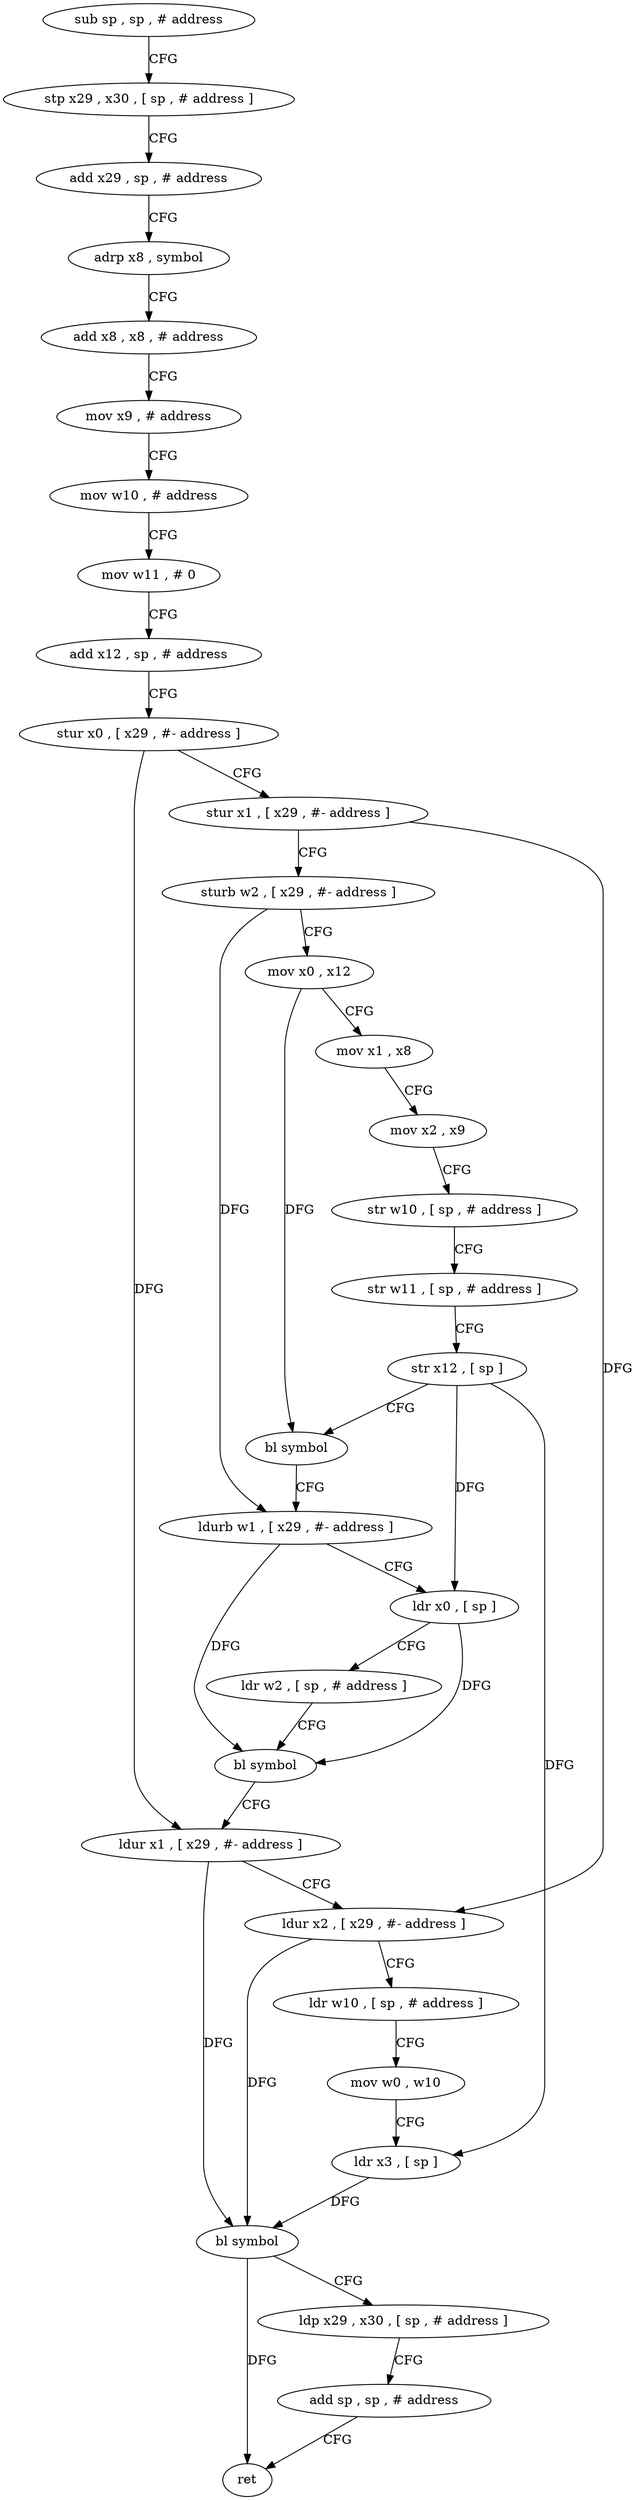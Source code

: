 digraph "func" {
"4220392" [label = "sub sp , sp , # address" ]
"4220396" [label = "stp x29 , x30 , [ sp , # address ]" ]
"4220400" [label = "add x29 , sp , # address" ]
"4220404" [label = "adrp x8 , symbol" ]
"4220408" [label = "add x8 , x8 , # address" ]
"4220412" [label = "mov x9 , # address" ]
"4220416" [label = "mov w10 , # address" ]
"4220420" [label = "mov w11 , # 0" ]
"4220424" [label = "add x12 , sp , # address" ]
"4220428" [label = "stur x0 , [ x29 , #- address ]" ]
"4220432" [label = "stur x1 , [ x29 , #- address ]" ]
"4220436" [label = "sturb w2 , [ x29 , #- address ]" ]
"4220440" [label = "mov x0 , x12" ]
"4220444" [label = "mov x1 , x8" ]
"4220448" [label = "mov x2 , x9" ]
"4220452" [label = "str w10 , [ sp , # address ]" ]
"4220456" [label = "str w11 , [ sp , # address ]" ]
"4220460" [label = "str x12 , [ sp ]" ]
"4220464" [label = "bl symbol" ]
"4220468" [label = "ldurb w1 , [ x29 , #- address ]" ]
"4220472" [label = "ldr x0 , [ sp ]" ]
"4220476" [label = "ldr w2 , [ sp , # address ]" ]
"4220480" [label = "bl symbol" ]
"4220484" [label = "ldur x1 , [ x29 , #- address ]" ]
"4220488" [label = "ldur x2 , [ x29 , #- address ]" ]
"4220492" [label = "ldr w10 , [ sp , # address ]" ]
"4220496" [label = "mov w0 , w10" ]
"4220500" [label = "ldr x3 , [ sp ]" ]
"4220504" [label = "bl symbol" ]
"4220508" [label = "ldp x29 , x30 , [ sp , # address ]" ]
"4220512" [label = "add sp , sp , # address" ]
"4220516" [label = "ret" ]
"4220392" -> "4220396" [ label = "CFG" ]
"4220396" -> "4220400" [ label = "CFG" ]
"4220400" -> "4220404" [ label = "CFG" ]
"4220404" -> "4220408" [ label = "CFG" ]
"4220408" -> "4220412" [ label = "CFG" ]
"4220412" -> "4220416" [ label = "CFG" ]
"4220416" -> "4220420" [ label = "CFG" ]
"4220420" -> "4220424" [ label = "CFG" ]
"4220424" -> "4220428" [ label = "CFG" ]
"4220428" -> "4220432" [ label = "CFG" ]
"4220428" -> "4220484" [ label = "DFG" ]
"4220432" -> "4220436" [ label = "CFG" ]
"4220432" -> "4220488" [ label = "DFG" ]
"4220436" -> "4220440" [ label = "CFG" ]
"4220436" -> "4220468" [ label = "DFG" ]
"4220440" -> "4220444" [ label = "CFG" ]
"4220440" -> "4220464" [ label = "DFG" ]
"4220444" -> "4220448" [ label = "CFG" ]
"4220448" -> "4220452" [ label = "CFG" ]
"4220452" -> "4220456" [ label = "CFG" ]
"4220456" -> "4220460" [ label = "CFG" ]
"4220460" -> "4220464" [ label = "CFG" ]
"4220460" -> "4220472" [ label = "DFG" ]
"4220460" -> "4220500" [ label = "DFG" ]
"4220464" -> "4220468" [ label = "CFG" ]
"4220468" -> "4220472" [ label = "CFG" ]
"4220468" -> "4220480" [ label = "DFG" ]
"4220472" -> "4220476" [ label = "CFG" ]
"4220472" -> "4220480" [ label = "DFG" ]
"4220476" -> "4220480" [ label = "CFG" ]
"4220480" -> "4220484" [ label = "CFG" ]
"4220484" -> "4220488" [ label = "CFG" ]
"4220484" -> "4220504" [ label = "DFG" ]
"4220488" -> "4220492" [ label = "CFG" ]
"4220488" -> "4220504" [ label = "DFG" ]
"4220492" -> "4220496" [ label = "CFG" ]
"4220496" -> "4220500" [ label = "CFG" ]
"4220500" -> "4220504" [ label = "DFG" ]
"4220504" -> "4220508" [ label = "CFG" ]
"4220504" -> "4220516" [ label = "DFG" ]
"4220508" -> "4220512" [ label = "CFG" ]
"4220512" -> "4220516" [ label = "CFG" ]
}
